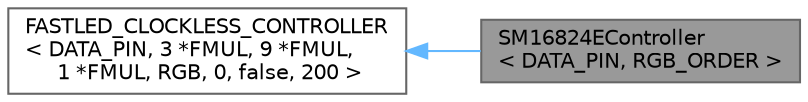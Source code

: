 digraph "SM16824EController&lt; DATA_PIN, RGB_ORDER &gt;"
{
 // INTERACTIVE_SVG=YES
 // LATEX_PDF_SIZE
  bgcolor="transparent";
  edge [fontname=Helvetica,fontsize=10,labelfontname=Helvetica,labelfontsize=10];
  node [fontname=Helvetica,fontsize=10,shape=box,height=0.2,width=0.4];
  rankdir="LR";
  Node1 [id="Node000001",label="SM16824EController\l\< DATA_PIN, RGB_ORDER \>",height=0.2,width=0.4,color="gray40", fillcolor="grey60", style="filled", fontcolor="black",tooltip="SM16824E controller class."];
  Node2 -> Node1 [id="edge1_Node000001_Node000002",dir="back",color="steelblue1",style="solid",tooltip=" "];
  Node2 [id="Node000002",label="FASTLED_CLOCKLESS_CONTROLLER\l\< DATA_PIN, 3 *FMUL, 9 *FMUL,\l 1 *FMUL, RGB, 0, false, 200 \>",height=0.2,width=0.4,color="gray40", fillcolor="white", style="filled",tooltip=" "];
}
